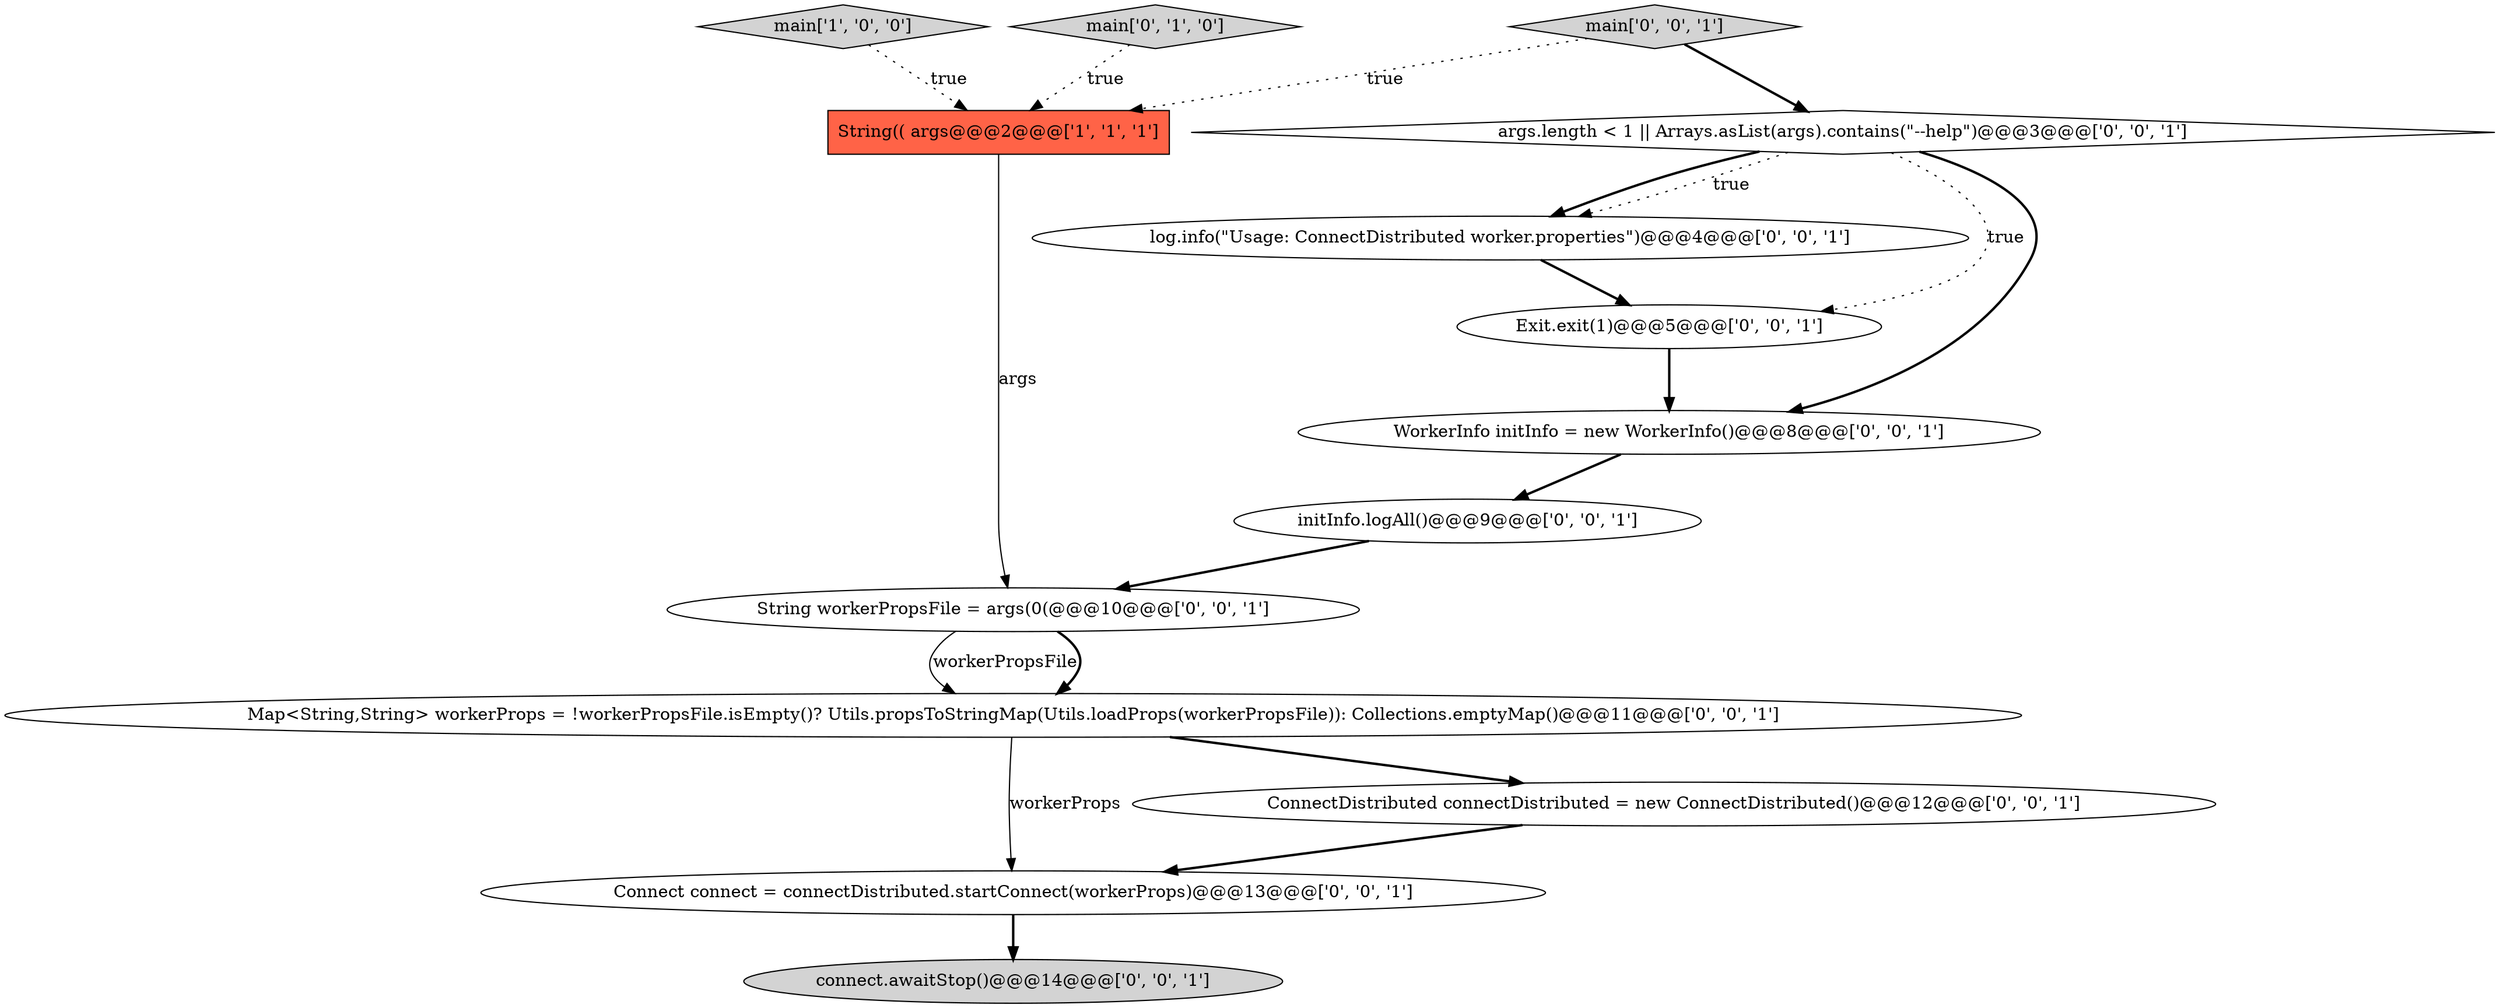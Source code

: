 digraph {
4 [style = filled, label = "Connect connect = connectDistributed.startConnect(workerProps)@@@13@@@['0', '0', '1']", fillcolor = white, shape = ellipse image = "AAA0AAABBB3BBB"];
1 [style = filled, label = "String(( args@@@2@@@['1', '1', '1']", fillcolor = tomato, shape = box image = "AAA0AAABBB1BBB"];
8 [style = filled, label = "connect.awaitStop()@@@14@@@['0', '0', '1']", fillcolor = lightgray, shape = ellipse image = "AAA0AAABBB3BBB"];
13 [style = filled, label = "initInfo.logAll()@@@9@@@['0', '0', '1']", fillcolor = white, shape = ellipse image = "AAA0AAABBB3BBB"];
5 [style = filled, label = "log.info(\"Usage: ConnectDistributed worker.properties\")@@@4@@@['0', '0', '1']", fillcolor = white, shape = ellipse image = "AAA0AAABBB3BBB"];
10 [style = filled, label = "Exit.exit(1)@@@5@@@['0', '0', '1']", fillcolor = white, shape = ellipse image = "AAA0AAABBB3BBB"];
3 [style = filled, label = "ConnectDistributed connectDistributed = new ConnectDistributed()@@@12@@@['0', '0', '1']", fillcolor = white, shape = ellipse image = "AAA0AAABBB3BBB"];
11 [style = filled, label = "args.length < 1 || Arrays.asList(args).contains(\"--help\")@@@3@@@['0', '0', '1']", fillcolor = white, shape = diamond image = "AAA0AAABBB3BBB"];
0 [style = filled, label = "main['1', '0', '0']", fillcolor = lightgray, shape = diamond image = "AAA0AAABBB1BBB"];
7 [style = filled, label = "WorkerInfo initInfo = new WorkerInfo()@@@8@@@['0', '0', '1']", fillcolor = white, shape = ellipse image = "AAA0AAABBB3BBB"];
2 [style = filled, label = "main['0', '1', '0']", fillcolor = lightgray, shape = diamond image = "AAA0AAABBB2BBB"];
9 [style = filled, label = "main['0', '0', '1']", fillcolor = lightgray, shape = diamond image = "AAA0AAABBB3BBB"];
12 [style = filled, label = "String workerPropsFile = args(0(@@@10@@@['0', '0', '1']", fillcolor = white, shape = ellipse image = "AAA0AAABBB3BBB"];
6 [style = filled, label = "Map<String,String> workerProps = !workerPropsFile.isEmpty()? Utils.propsToStringMap(Utils.loadProps(workerPropsFile)): Collections.emptyMap()@@@11@@@['0', '0', '1']", fillcolor = white, shape = ellipse image = "AAA0AAABBB3BBB"];
2->1 [style = dotted, label="true"];
10->7 [style = bold, label=""];
9->1 [style = dotted, label="true"];
13->12 [style = bold, label=""];
0->1 [style = dotted, label="true"];
4->8 [style = bold, label=""];
9->11 [style = bold, label=""];
1->12 [style = solid, label="args"];
11->10 [style = dotted, label="true"];
6->4 [style = solid, label="workerProps"];
5->10 [style = bold, label=""];
6->3 [style = bold, label=""];
3->4 [style = bold, label=""];
12->6 [style = solid, label="workerPropsFile"];
11->5 [style = bold, label=""];
11->5 [style = dotted, label="true"];
11->7 [style = bold, label=""];
12->6 [style = bold, label=""];
7->13 [style = bold, label=""];
}
